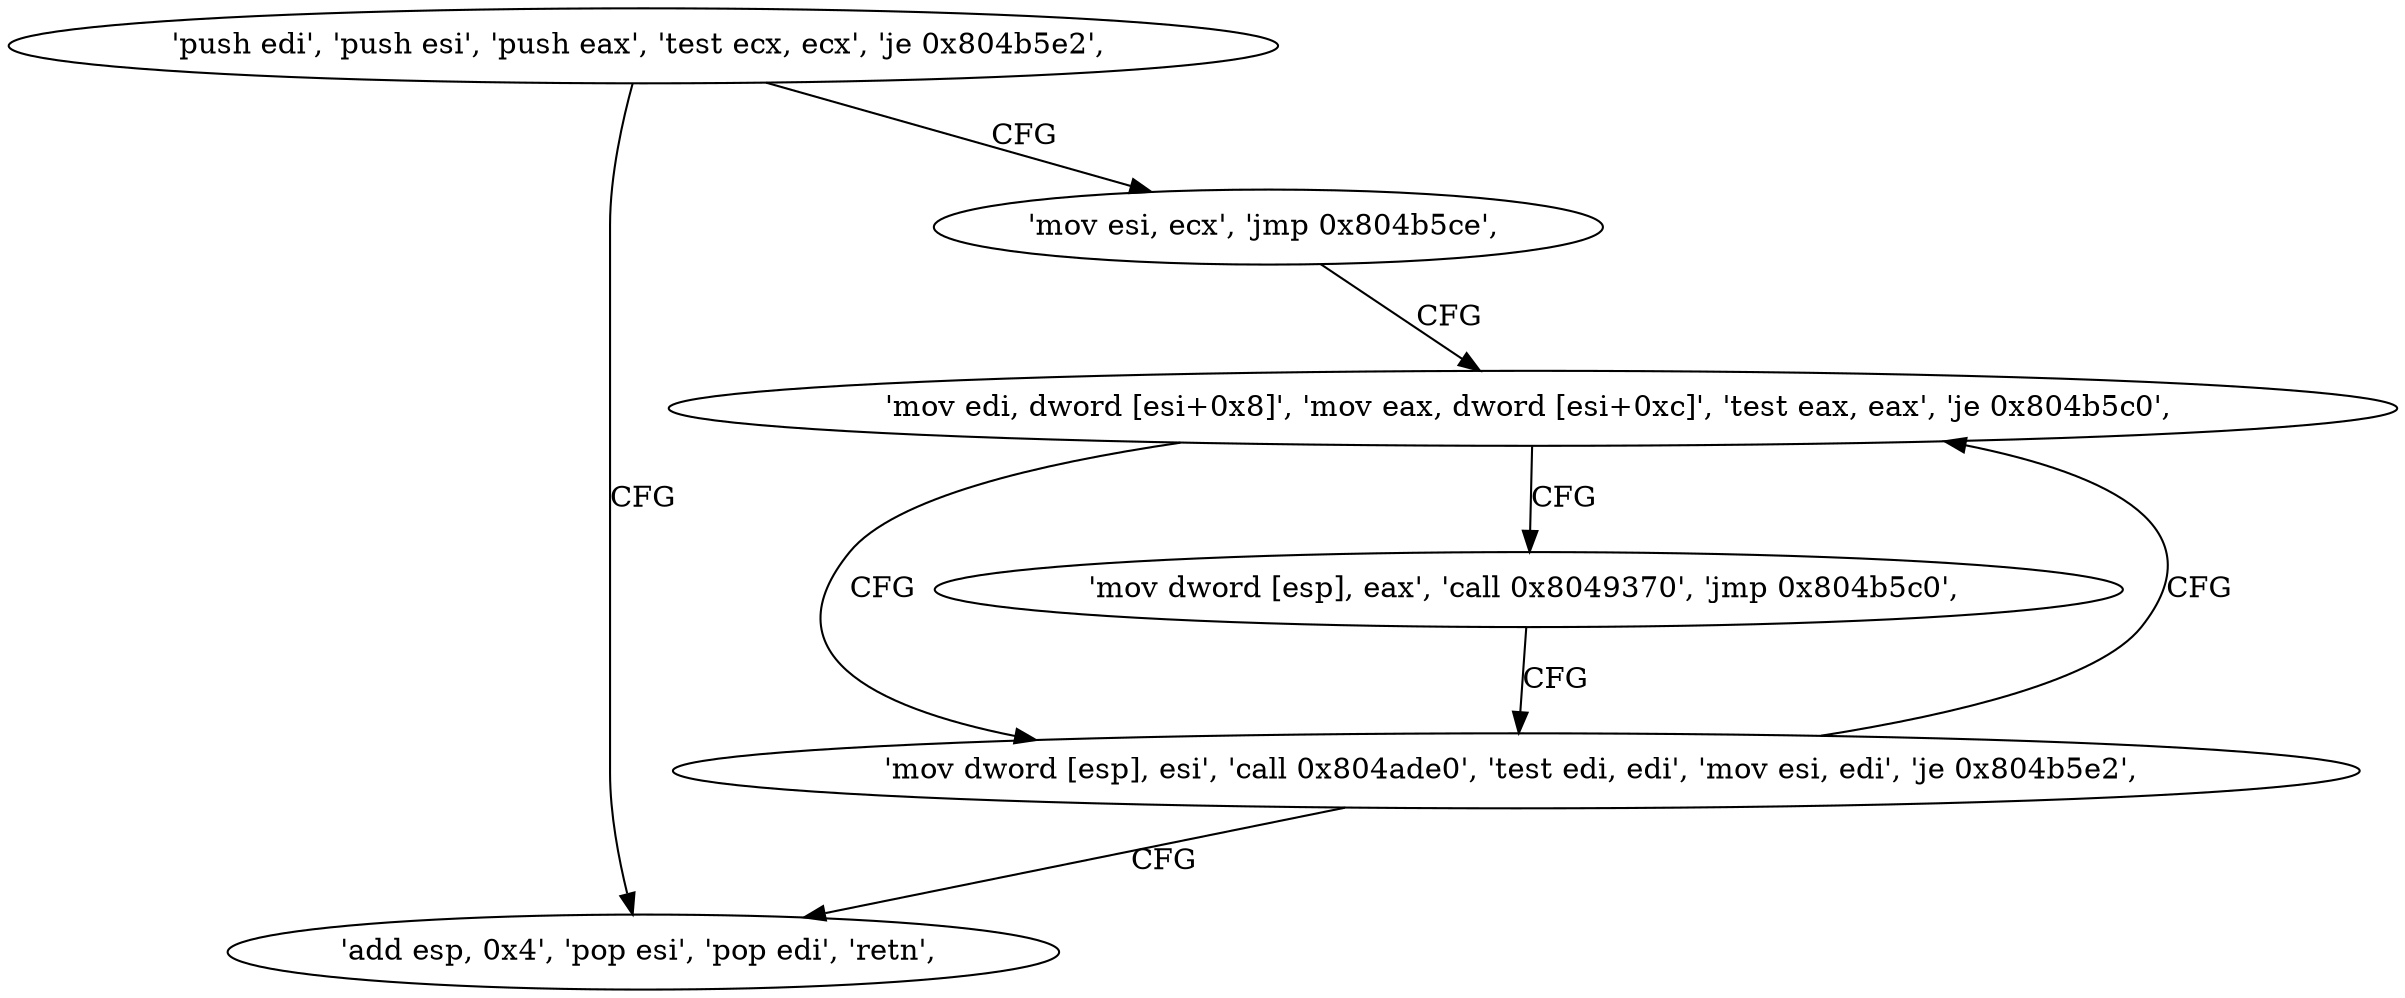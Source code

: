 digraph "func" {
"134526384" [label = "'push edi', 'push esi', 'push eax', 'test ecx, ecx', 'je 0x804b5e2', " ]
"134526434" [label = "'add esp, 0x4', 'pop esi', 'pop edi', 'retn', " ]
"134526391" [label = "'mov esi, ecx', 'jmp 0x804b5ce', " ]
"134526414" [label = "'mov edi, dword [esi+0x8]', 'mov eax, dword [esi+0xc]', 'test eax, eax', 'je 0x804b5c0', " ]
"134526400" [label = "'mov dword [esp], esi', 'call 0x804ade0', 'test edi, edi', 'mov esi, edi', 'je 0x804b5e2', " ]
"134526424" [label = "'mov dword [esp], eax', 'call 0x8049370', 'jmp 0x804b5c0', " ]
"134526384" -> "134526434" [ label = "CFG" ]
"134526384" -> "134526391" [ label = "CFG" ]
"134526391" -> "134526414" [ label = "CFG" ]
"134526414" -> "134526400" [ label = "CFG" ]
"134526414" -> "134526424" [ label = "CFG" ]
"134526400" -> "134526434" [ label = "CFG" ]
"134526400" -> "134526414" [ label = "CFG" ]
"134526424" -> "134526400" [ label = "CFG" ]
}
